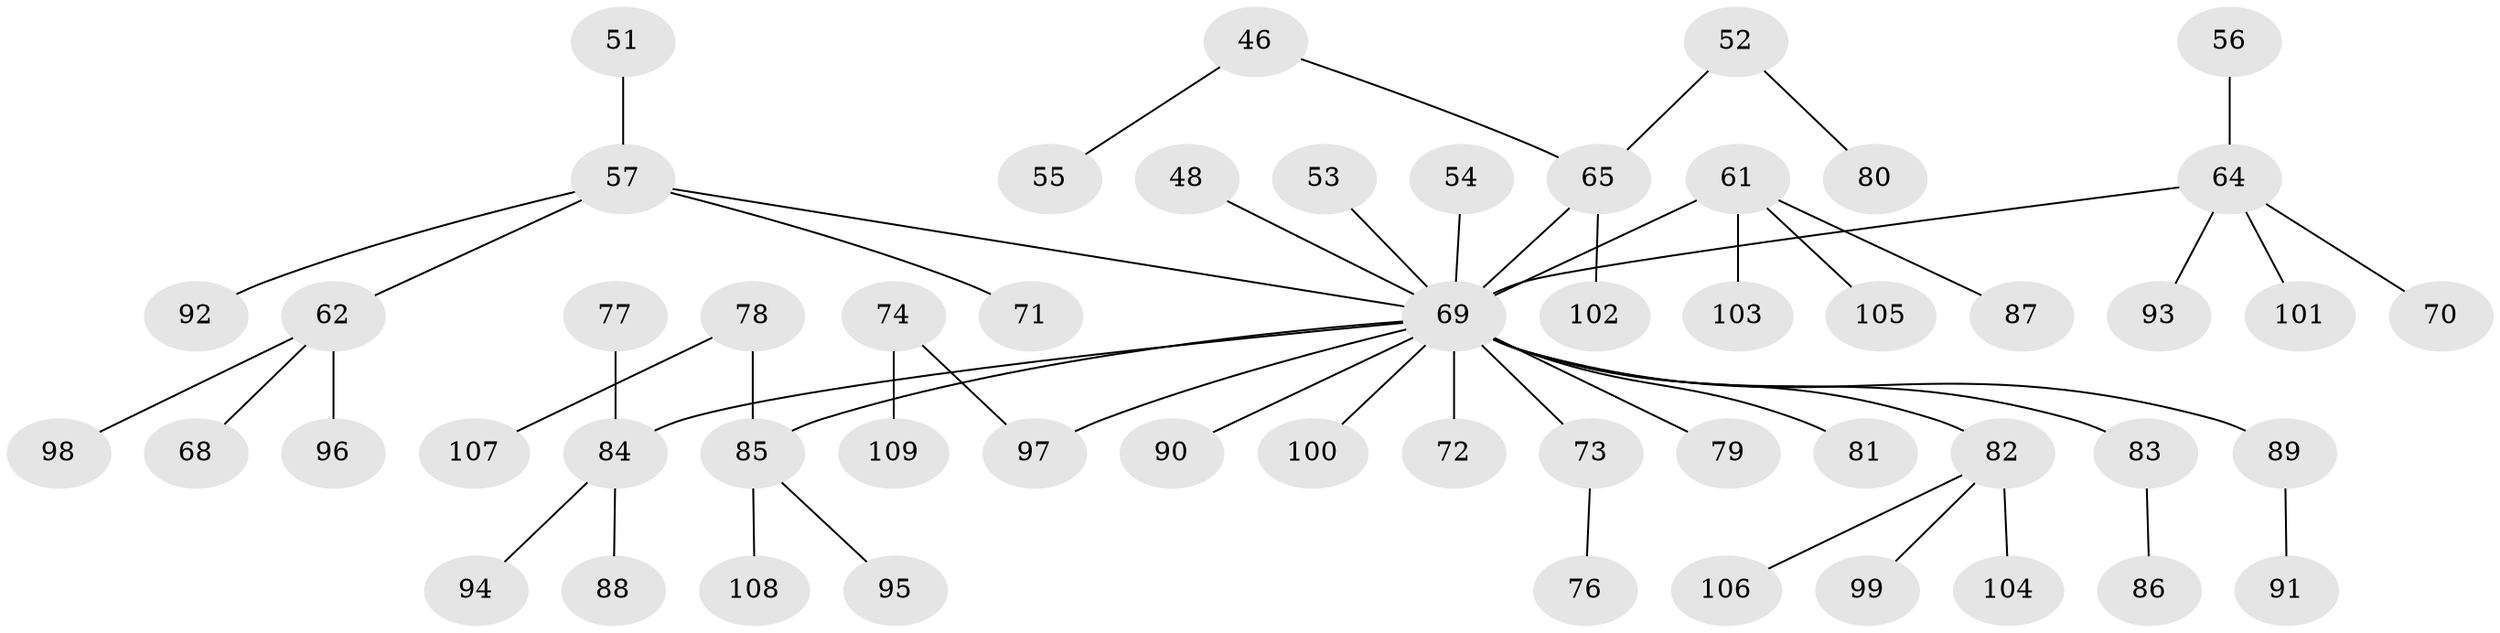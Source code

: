 // original degree distribution, {4: 0.06422018348623854, 3: 0.1743119266055046, 7: 0.009174311926605505, 6: 0.009174311926605505, 2: 0.22935779816513763, 5: 0.027522935779816515, 1: 0.48623853211009177}
// Generated by graph-tools (version 1.1) at 2025/53/03/09/25 04:53:49]
// undirected, 54 vertices, 53 edges
graph export_dot {
graph [start="1"]
  node [color=gray90,style=filled];
  46;
  48;
  51;
  52;
  53;
  54;
  55;
  56;
  57 [super="+40"];
  61 [super="+22"];
  62;
  64 [super="+45+50"];
  65 [super="+13+49+37+28"];
  68;
  69 [super="+7+11+26+36+18+33+29+19+34+41+63"];
  70;
  71;
  72;
  73 [super="+59"];
  74;
  76;
  77;
  78;
  79;
  80;
  81;
  82 [super="+12+44"];
  83;
  84 [super="+67"];
  85 [super="+31+66+75"];
  86;
  87;
  88;
  89 [super="+30"];
  90 [super="+20"];
  91;
  92;
  93;
  94;
  95;
  96;
  97 [super="+60"];
  98;
  99;
  100;
  101;
  102;
  103;
  104;
  105;
  106;
  107;
  108;
  109;
  46 -- 55;
  46 -- 65;
  48 -- 69;
  51 -- 57;
  52 -- 80;
  52 -- 65;
  53 -- 69;
  54 -- 69;
  56 -- 64;
  57 -- 62;
  57 -- 69;
  57 -- 71;
  57 -- 92;
  61 -- 105;
  61 -- 69;
  61 -- 87;
  61 -- 103;
  62 -- 68;
  62 -- 96;
  62 -- 98;
  64 -- 93;
  64 -- 101;
  64 -- 69;
  64 -- 70;
  65 -- 69;
  65 -- 102;
  69 -- 83;
  69 -- 82;
  69 -- 79;
  69 -- 72;
  69 -- 85;
  69 -- 100;
  69 -- 90;
  69 -- 73;
  69 -- 97;
  69 -- 84;
  69 -- 89;
  69 -- 81;
  73 -- 76;
  74 -- 109;
  74 -- 97;
  77 -- 84;
  78 -- 107;
  78 -- 85;
  82 -- 104;
  82 -- 106;
  82 -- 99;
  83 -- 86;
  84 -- 88;
  84 -- 94;
  85 -- 108;
  85 -- 95;
  89 -- 91;
}
